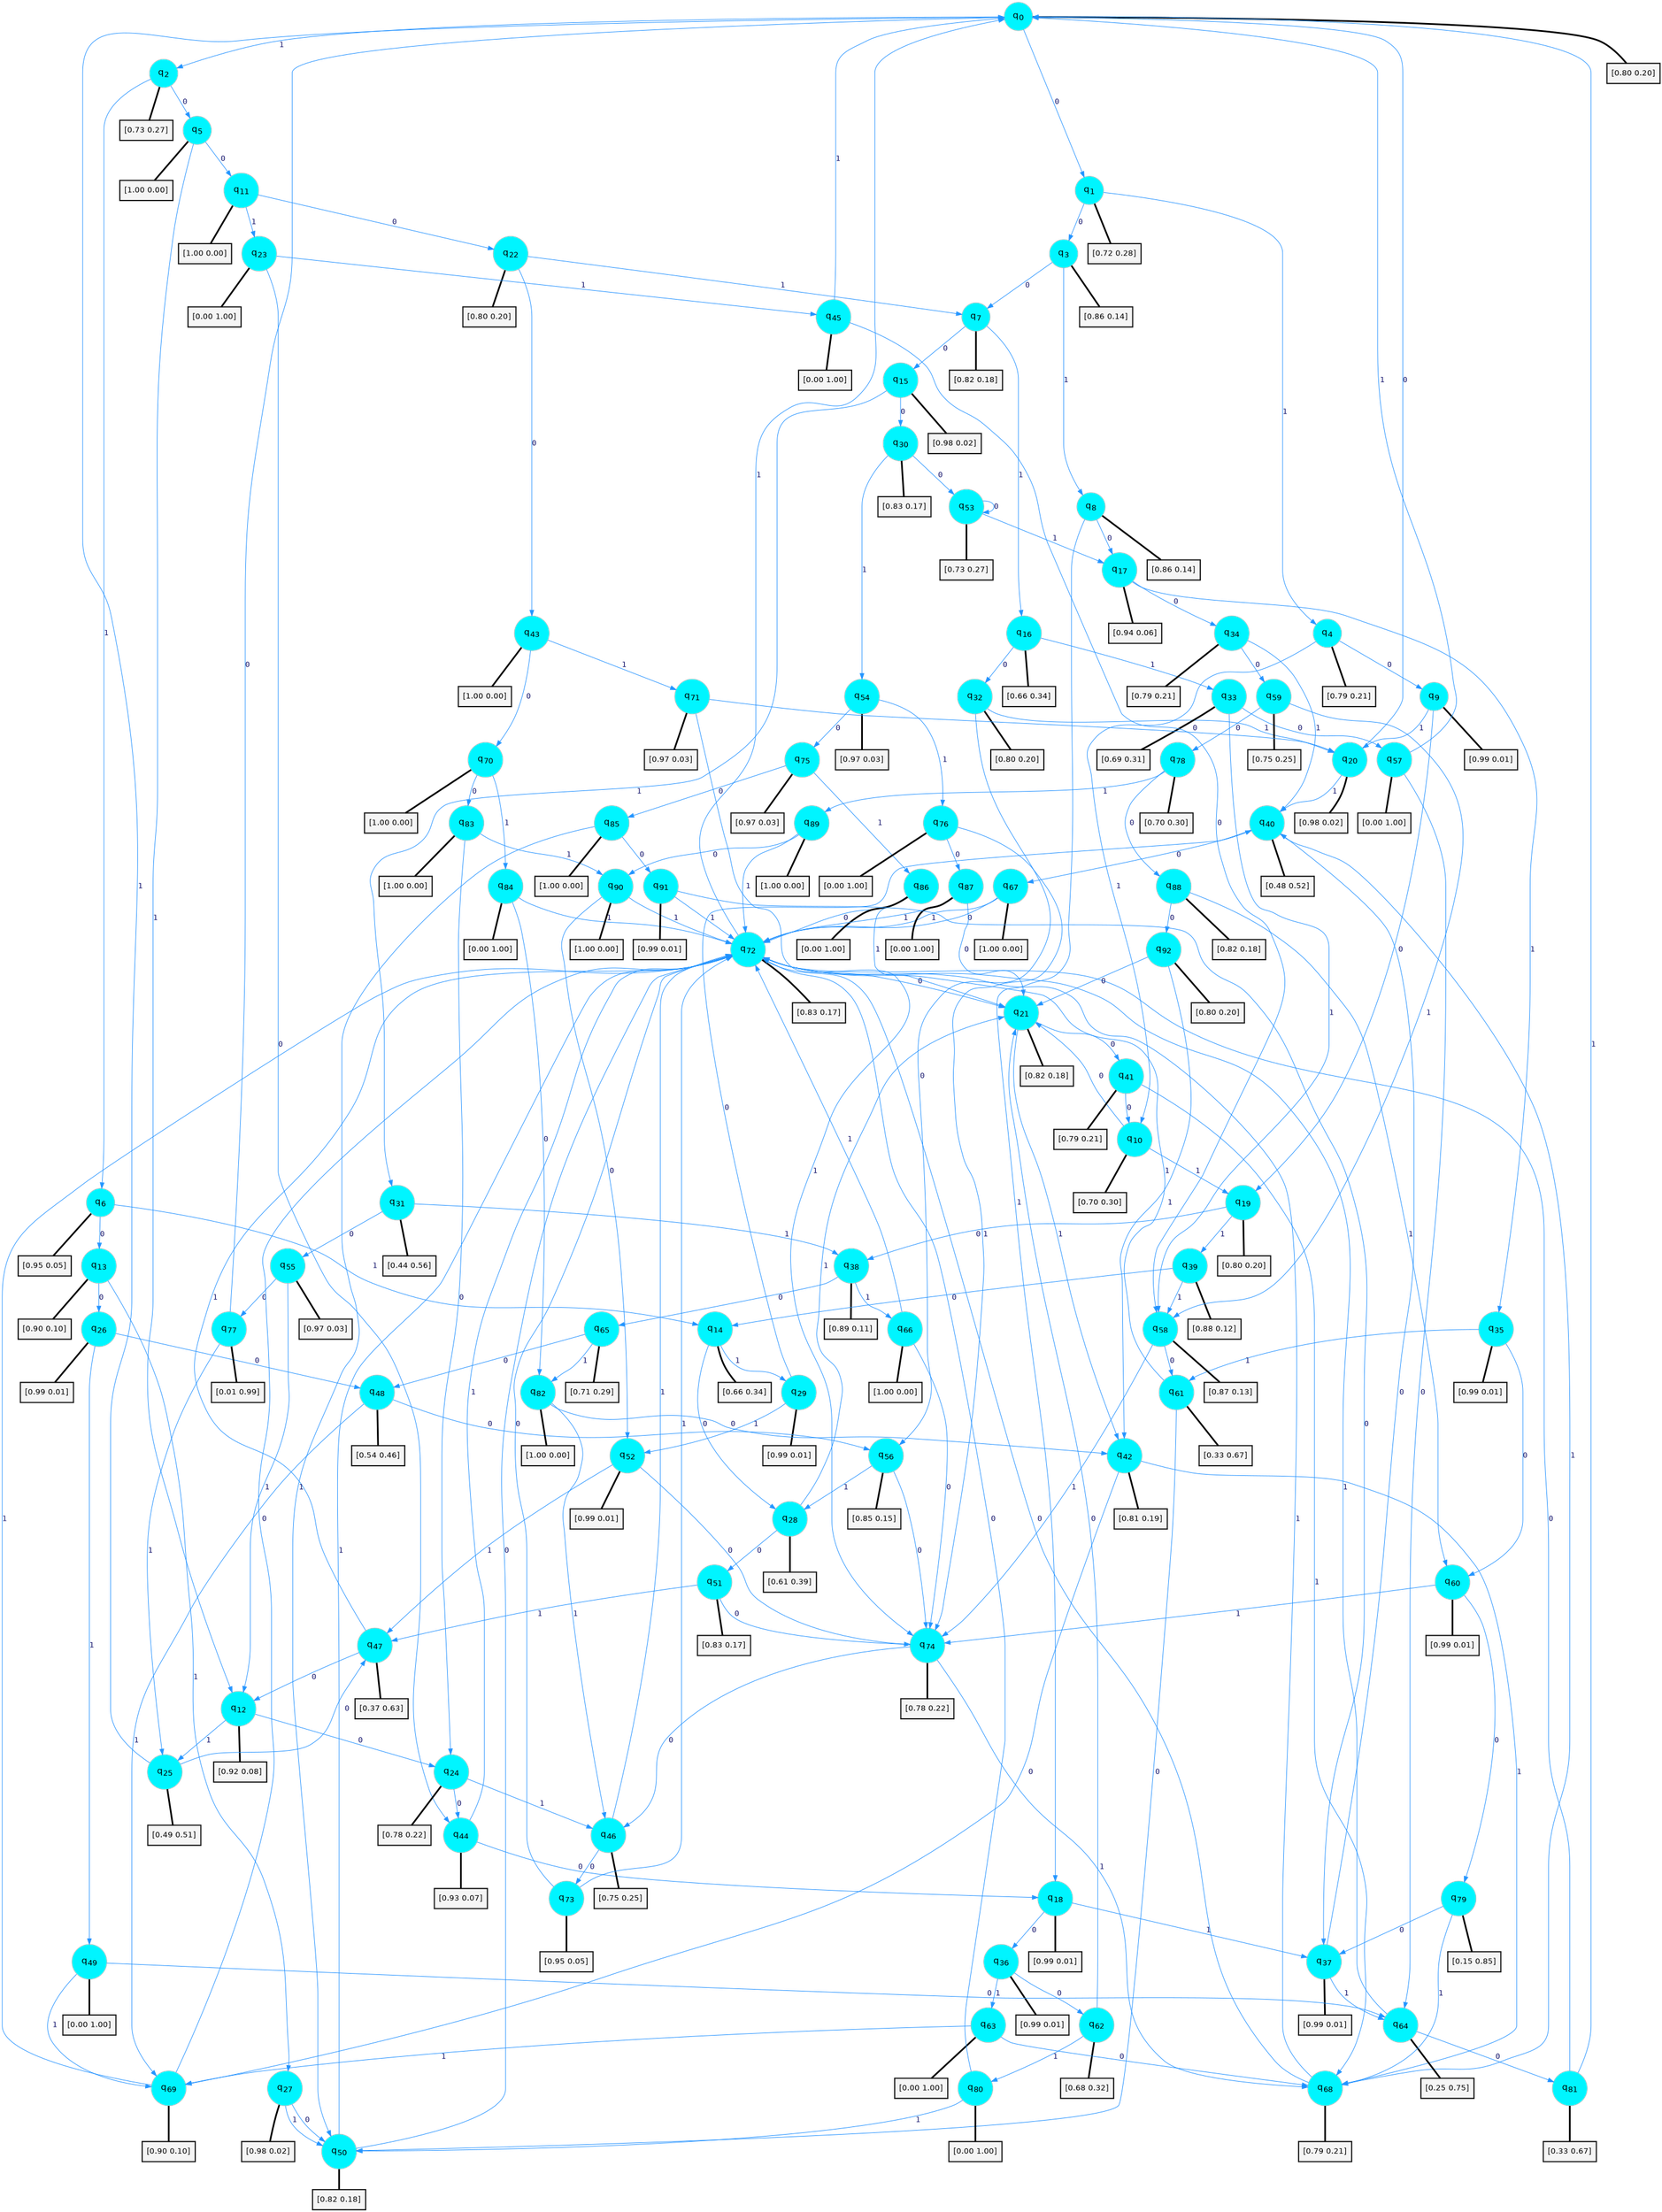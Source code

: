 digraph G {
graph [
bgcolor=transparent, dpi=300, rankdir=TD, size="40,25"];
node [
color=gray, fillcolor=turquoise1, fontcolor=black, fontname=Helvetica, fontsize=16, fontweight=bold, shape=circle, style=filled];
edge [
arrowsize=1, color=dodgerblue1, fontcolor=midnightblue, fontname=courier, fontweight=bold, penwidth=1, style=solid, weight=20];
0[label=<q<SUB>0</SUB>>];
1[label=<q<SUB>1</SUB>>];
2[label=<q<SUB>2</SUB>>];
3[label=<q<SUB>3</SUB>>];
4[label=<q<SUB>4</SUB>>];
5[label=<q<SUB>5</SUB>>];
6[label=<q<SUB>6</SUB>>];
7[label=<q<SUB>7</SUB>>];
8[label=<q<SUB>8</SUB>>];
9[label=<q<SUB>9</SUB>>];
10[label=<q<SUB>10</SUB>>];
11[label=<q<SUB>11</SUB>>];
12[label=<q<SUB>12</SUB>>];
13[label=<q<SUB>13</SUB>>];
14[label=<q<SUB>14</SUB>>];
15[label=<q<SUB>15</SUB>>];
16[label=<q<SUB>16</SUB>>];
17[label=<q<SUB>17</SUB>>];
18[label=<q<SUB>18</SUB>>];
19[label=<q<SUB>19</SUB>>];
20[label=<q<SUB>20</SUB>>];
21[label=<q<SUB>21</SUB>>];
22[label=<q<SUB>22</SUB>>];
23[label=<q<SUB>23</SUB>>];
24[label=<q<SUB>24</SUB>>];
25[label=<q<SUB>25</SUB>>];
26[label=<q<SUB>26</SUB>>];
27[label=<q<SUB>27</SUB>>];
28[label=<q<SUB>28</SUB>>];
29[label=<q<SUB>29</SUB>>];
30[label=<q<SUB>30</SUB>>];
31[label=<q<SUB>31</SUB>>];
32[label=<q<SUB>32</SUB>>];
33[label=<q<SUB>33</SUB>>];
34[label=<q<SUB>34</SUB>>];
35[label=<q<SUB>35</SUB>>];
36[label=<q<SUB>36</SUB>>];
37[label=<q<SUB>37</SUB>>];
38[label=<q<SUB>38</SUB>>];
39[label=<q<SUB>39</SUB>>];
40[label=<q<SUB>40</SUB>>];
41[label=<q<SUB>41</SUB>>];
42[label=<q<SUB>42</SUB>>];
43[label=<q<SUB>43</SUB>>];
44[label=<q<SUB>44</SUB>>];
45[label=<q<SUB>45</SUB>>];
46[label=<q<SUB>46</SUB>>];
47[label=<q<SUB>47</SUB>>];
48[label=<q<SUB>48</SUB>>];
49[label=<q<SUB>49</SUB>>];
50[label=<q<SUB>50</SUB>>];
51[label=<q<SUB>51</SUB>>];
52[label=<q<SUB>52</SUB>>];
53[label=<q<SUB>53</SUB>>];
54[label=<q<SUB>54</SUB>>];
55[label=<q<SUB>55</SUB>>];
56[label=<q<SUB>56</SUB>>];
57[label=<q<SUB>57</SUB>>];
58[label=<q<SUB>58</SUB>>];
59[label=<q<SUB>59</SUB>>];
60[label=<q<SUB>60</SUB>>];
61[label=<q<SUB>61</SUB>>];
62[label=<q<SUB>62</SUB>>];
63[label=<q<SUB>63</SUB>>];
64[label=<q<SUB>64</SUB>>];
65[label=<q<SUB>65</SUB>>];
66[label=<q<SUB>66</SUB>>];
67[label=<q<SUB>67</SUB>>];
68[label=<q<SUB>68</SUB>>];
69[label=<q<SUB>69</SUB>>];
70[label=<q<SUB>70</SUB>>];
71[label=<q<SUB>71</SUB>>];
72[label=<q<SUB>72</SUB>>];
73[label=<q<SUB>73</SUB>>];
74[label=<q<SUB>74</SUB>>];
75[label=<q<SUB>75</SUB>>];
76[label=<q<SUB>76</SUB>>];
77[label=<q<SUB>77</SUB>>];
78[label=<q<SUB>78</SUB>>];
79[label=<q<SUB>79</SUB>>];
80[label=<q<SUB>80</SUB>>];
81[label=<q<SUB>81</SUB>>];
82[label=<q<SUB>82</SUB>>];
83[label=<q<SUB>83</SUB>>];
84[label=<q<SUB>84</SUB>>];
85[label=<q<SUB>85</SUB>>];
86[label=<q<SUB>86</SUB>>];
87[label=<q<SUB>87</SUB>>];
88[label=<q<SUB>88</SUB>>];
89[label=<q<SUB>89</SUB>>];
90[label=<q<SUB>90</SUB>>];
91[label=<q<SUB>91</SUB>>];
92[label=<q<SUB>92</SUB>>];
93[label="[0.80 0.20]", shape=box,fontcolor=black, fontname=Helvetica, fontsize=14, penwidth=2, fillcolor=whitesmoke,color=black];
94[label="[0.72 0.28]", shape=box,fontcolor=black, fontname=Helvetica, fontsize=14, penwidth=2, fillcolor=whitesmoke,color=black];
95[label="[0.73 0.27]", shape=box,fontcolor=black, fontname=Helvetica, fontsize=14, penwidth=2, fillcolor=whitesmoke,color=black];
96[label="[0.86 0.14]", shape=box,fontcolor=black, fontname=Helvetica, fontsize=14, penwidth=2, fillcolor=whitesmoke,color=black];
97[label="[0.79 0.21]", shape=box,fontcolor=black, fontname=Helvetica, fontsize=14, penwidth=2, fillcolor=whitesmoke,color=black];
98[label="[1.00 0.00]", shape=box,fontcolor=black, fontname=Helvetica, fontsize=14, penwidth=2, fillcolor=whitesmoke,color=black];
99[label="[0.95 0.05]", shape=box,fontcolor=black, fontname=Helvetica, fontsize=14, penwidth=2, fillcolor=whitesmoke,color=black];
100[label="[0.82 0.18]", shape=box,fontcolor=black, fontname=Helvetica, fontsize=14, penwidth=2, fillcolor=whitesmoke,color=black];
101[label="[0.86 0.14]", shape=box,fontcolor=black, fontname=Helvetica, fontsize=14, penwidth=2, fillcolor=whitesmoke,color=black];
102[label="[0.99 0.01]", shape=box,fontcolor=black, fontname=Helvetica, fontsize=14, penwidth=2, fillcolor=whitesmoke,color=black];
103[label="[0.70 0.30]", shape=box,fontcolor=black, fontname=Helvetica, fontsize=14, penwidth=2, fillcolor=whitesmoke,color=black];
104[label="[1.00 0.00]", shape=box,fontcolor=black, fontname=Helvetica, fontsize=14, penwidth=2, fillcolor=whitesmoke,color=black];
105[label="[0.92 0.08]", shape=box,fontcolor=black, fontname=Helvetica, fontsize=14, penwidth=2, fillcolor=whitesmoke,color=black];
106[label="[0.90 0.10]", shape=box,fontcolor=black, fontname=Helvetica, fontsize=14, penwidth=2, fillcolor=whitesmoke,color=black];
107[label="[0.66 0.34]", shape=box,fontcolor=black, fontname=Helvetica, fontsize=14, penwidth=2, fillcolor=whitesmoke,color=black];
108[label="[0.98 0.02]", shape=box,fontcolor=black, fontname=Helvetica, fontsize=14, penwidth=2, fillcolor=whitesmoke,color=black];
109[label="[0.66 0.34]", shape=box,fontcolor=black, fontname=Helvetica, fontsize=14, penwidth=2, fillcolor=whitesmoke,color=black];
110[label="[0.94 0.06]", shape=box,fontcolor=black, fontname=Helvetica, fontsize=14, penwidth=2, fillcolor=whitesmoke,color=black];
111[label="[0.99 0.01]", shape=box,fontcolor=black, fontname=Helvetica, fontsize=14, penwidth=2, fillcolor=whitesmoke,color=black];
112[label="[0.80 0.20]", shape=box,fontcolor=black, fontname=Helvetica, fontsize=14, penwidth=2, fillcolor=whitesmoke,color=black];
113[label="[0.98 0.02]", shape=box,fontcolor=black, fontname=Helvetica, fontsize=14, penwidth=2, fillcolor=whitesmoke,color=black];
114[label="[0.82 0.18]", shape=box,fontcolor=black, fontname=Helvetica, fontsize=14, penwidth=2, fillcolor=whitesmoke,color=black];
115[label="[0.80 0.20]", shape=box,fontcolor=black, fontname=Helvetica, fontsize=14, penwidth=2, fillcolor=whitesmoke,color=black];
116[label="[0.00 1.00]", shape=box,fontcolor=black, fontname=Helvetica, fontsize=14, penwidth=2, fillcolor=whitesmoke,color=black];
117[label="[0.78 0.22]", shape=box,fontcolor=black, fontname=Helvetica, fontsize=14, penwidth=2, fillcolor=whitesmoke,color=black];
118[label="[0.49 0.51]", shape=box,fontcolor=black, fontname=Helvetica, fontsize=14, penwidth=2, fillcolor=whitesmoke,color=black];
119[label="[0.99 0.01]", shape=box,fontcolor=black, fontname=Helvetica, fontsize=14, penwidth=2, fillcolor=whitesmoke,color=black];
120[label="[0.98 0.02]", shape=box,fontcolor=black, fontname=Helvetica, fontsize=14, penwidth=2, fillcolor=whitesmoke,color=black];
121[label="[0.61 0.39]", shape=box,fontcolor=black, fontname=Helvetica, fontsize=14, penwidth=2, fillcolor=whitesmoke,color=black];
122[label="[0.99 0.01]", shape=box,fontcolor=black, fontname=Helvetica, fontsize=14, penwidth=2, fillcolor=whitesmoke,color=black];
123[label="[0.83 0.17]", shape=box,fontcolor=black, fontname=Helvetica, fontsize=14, penwidth=2, fillcolor=whitesmoke,color=black];
124[label="[0.44 0.56]", shape=box,fontcolor=black, fontname=Helvetica, fontsize=14, penwidth=2, fillcolor=whitesmoke,color=black];
125[label="[0.80 0.20]", shape=box,fontcolor=black, fontname=Helvetica, fontsize=14, penwidth=2, fillcolor=whitesmoke,color=black];
126[label="[0.69 0.31]", shape=box,fontcolor=black, fontname=Helvetica, fontsize=14, penwidth=2, fillcolor=whitesmoke,color=black];
127[label="[0.79 0.21]", shape=box,fontcolor=black, fontname=Helvetica, fontsize=14, penwidth=2, fillcolor=whitesmoke,color=black];
128[label="[0.99 0.01]", shape=box,fontcolor=black, fontname=Helvetica, fontsize=14, penwidth=2, fillcolor=whitesmoke,color=black];
129[label="[0.99 0.01]", shape=box,fontcolor=black, fontname=Helvetica, fontsize=14, penwidth=2, fillcolor=whitesmoke,color=black];
130[label="[0.99 0.01]", shape=box,fontcolor=black, fontname=Helvetica, fontsize=14, penwidth=2, fillcolor=whitesmoke,color=black];
131[label="[0.89 0.11]", shape=box,fontcolor=black, fontname=Helvetica, fontsize=14, penwidth=2, fillcolor=whitesmoke,color=black];
132[label="[0.88 0.12]", shape=box,fontcolor=black, fontname=Helvetica, fontsize=14, penwidth=2, fillcolor=whitesmoke,color=black];
133[label="[0.48 0.52]", shape=box,fontcolor=black, fontname=Helvetica, fontsize=14, penwidth=2, fillcolor=whitesmoke,color=black];
134[label="[0.79 0.21]", shape=box,fontcolor=black, fontname=Helvetica, fontsize=14, penwidth=2, fillcolor=whitesmoke,color=black];
135[label="[0.81 0.19]", shape=box,fontcolor=black, fontname=Helvetica, fontsize=14, penwidth=2, fillcolor=whitesmoke,color=black];
136[label="[1.00 0.00]", shape=box,fontcolor=black, fontname=Helvetica, fontsize=14, penwidth=2, fillcolor=whitesmoke,color=black];
137[label="[0.93 0.07]", shape=box,fontcolor=black, fontname=Helvetica, fontsize=14, penwidth=2, fillcolor=whitesmoke,color=black];
138[label="[0.00 1.00]", shape=box,fontcolor=black, fontname=Helvetica, fontsize=14, penwidth=2, fillcolor=whitesmoke,color=black];
139[label="[0.75 0.25]", shape=box,fontcolor=black, fontname=Helvetica, fontsize=14, penwidth=2, fillcolor=whitesmoke,color=black];
140[label="[0.37 0.63]", shape=box,fontcolor=black, fontname=Helvetica, fontsize=14, penwidth=2, fillcolor=whitesmoke,color=black];
141[label="[0.54 0.46]", shape=box,fontcolor=black, fontname=Helvetica, fontsize=14, penwidth=2, fillcolor=whitesmoke,color=black];
142[label="[0.00 1.00]", shape=box,fontcolor=black, fontname=Helvetica, fontsize=14, penwidth=2, fillcolor=whitesmoke,color=black];
143[label="[0.82 0.18]", shape=box,fontcolor=black, fontname=Helvetica, fontsize=14, penwidth=2, fillcolor=whitesmoke,color=black];
144[label="[0.83 0.17]", shape=box,fontcolor=black, fontname=Helvetica, fontsize=14, penwidth=2, fillcolor=whitesmoke,color=black];
145[label="[0.99 0.01]", shape=box,fontcolor=black, fontname=Helvetica, fontsize=14, penwidth=2, fillcolor=whitesmoke,color=black];
146[label="[0.73 0.27]", shape=box,fontcolor=black, fontname=Helvetica, fontsize=14, penwidth=2, fillcolor=whitesmoke,color=black];
147[label="[0.97 0.03]", shape=box,fontcolor=black, fontname=Helvetica, fontsize=14, penwidth=2, fillcolor=whitesmoke,color=black];
148[label="[0.97 0.03]", shape=box,fontcolor=black, fontname=Helvetica, fontsize=14, penwidth=2, fillcolor=whitesmoke,color=black];
149[label="[0.85 0.15]", shape=box,fontcolor=black, fontname=Helvetica, fontsize=14, penwidth=2, fillcolor=whitesmoke,color=black];
150[label="[0.00 1.00]", shape=box,fontcolor=black, fontname=Helvetica, fontsize=14, penwidth=2, fillcolor=whitesmoke,color=black];
151[label="[0.87 0.13]", shape=box,fontcolor=black, fontname=Helvetica, fontsize=14, penwidth=2, fillcolor=whitesmoke,color=black];
152[label="[0.75 0.25]", shape=box,fontcolor=black, fontname=Helvetica, fontsize=14, penwidth=2, fillcolor=whitesmoke,color=black];
153[label="[0.99 0.01]", shape=box,fontcolor=black, fontname=Helvetica, fontsize=14, penwidth=2, fillcolor=whitesmoke,color=black];
154[label="[0.33 0.67]", shape=box,fontcolor=black, fontname=Helvetica, fontsize=14, penwidth=2, fillcolor=whitesmoke,color=black];
155[label="[0.68 0.32]", shape=box,fontcolor=black, fontname=Helvetica, fontsize=14, penwidth=2, fillcolor=whitesmoke,color=black];
156[label="[0.00 1.00]", shape=box,fontcolor=black, fontname=Helvetica, fontsize=14, penwidth=2, fillcolor=whitesmoke,color=black];
157[label="[0.25 0.75]", shape=box,fontcolor=black, fontname=Helvetica, fontsize=14, penwidth=2, fillcolor=whitesmoke,color=black];
158[label="[0.71 0.29]", shape=box,fontcolor=black, fontname=Helvetica, fontsize=14, penwidth=2, fillcolor=whitesmoke,color=black];
159[label="[1.00 0.00]", shape=box,fontcolor=black, fontname=Helvetica, fontsize=14, penwidth=2, fillcolor=whitesmoke,color=black];
160[label="[1.00 0.00]", shape=box,fontcolor=black, fontname=Helvetica, fontsize=14, penwidth=2, fillcolor=whitesmoke,color=black];
161[label="[0.79 0.21]", shape=box,fontcolor=black, fontname=Helvetica, fontsize=14, penwidth=2, fillcolor=whitesmoke,color=black];
162[label="[0.90 0.10]", shape=box,fontcolor=black, fontname=Helvetica, fontsize=14, penwidth=2, fillcolor=whitesmoke,color=black];
163[label="[1.00 0.00]", shape=box,fontcolor=black, fontname=Helvetica, fontsize=14, penwidth=2, fillcolor=whitesmoke,color=black];
164[label="[0.97 0.03]", shape=box,fontcolor=black, fontname=Helvetica, fontsize=14, penwidth=2, fillcolor=whitesmoke,color=black];
165[label="[0.83 0.17]", shape=box,fontcolor=black, fontname=Helvetica, fontsize=14, penwidth=2, fillcolor=whitesmoke,color=black];
166[label="[0.95 0.05]", shape=box,fontcolor=black, fontname=Helvetica, fontsize=14, penwidth=2, fillcolor=whitesmoke,color=black];
167[label="[0.78 0.22]", shape=box,fontcolor=black, fontname=Helvetica, fontsize=14, penwidth=2, fillcolor=whitesmoke,color=black];
168[label="[0.97 0.03]", shape=box,fontcolor=black, fontname=Helvetica, fontsize=14, penwidth=2, fillcolor=whitesmoke,color=black];
169[label="[0.00 1.00]", shape=box,fontcolor=black, fontname=Helvetica, fontsize=14, penwidth=2, fillcolor=whitesmoke,color=black];
170[label="[0.01 0.99]", shape=box,fontcolor=black, fontname=Helvetica, fontsize=14, penwidth=2, fillcolor=whitesmoke,color=black];
171[label="[0.70 0.30]", shape=box,fontcolor=black, fontname=Helvetica, fontsize=14, penwidth=2, fillcolor=whitesmoke,color=black];
172[label="[0.15 0.85]", shape=box,fontcolor=black, fontname=Helvetica, fontsize=14, penwidth=2, fillcolor=whitesmoke,color=black];
173[label="[0.00 1.00]", shape=box,fontcolor=black, fontname=Helvetica, fontsize=14, penwidth=2, fillcolor=whitesmoke,color=black];
174[label="[0.33 0.67]", shape=box,fontcolor=black, fontname=Helvetica, fontsize=14, penwidth=2, fillcolor=whitesmoke,color=black];
175[label="[1.00 0.00]", shape=box,fontcolor=black, fontname=Helvetica, fontsize=14, penwidth=2, fillcolor=whitesmoke,color=black];
176[label="[1.00 0.00]", shape=box,fontcolor=black, fontname=Helvetica, fontsize=14, penwidth=2, fillcolor=whitesmoke,color=black];
177[label="[0.00 1.00]", shape=box,fontcolor=black, fontname=Helvetica, fontsize=14, penwidth=2, fillcolor=whitesmoke,color=black];
178[label="[1.00 0.00]", shape=box,fontcolor=black, fontname=Helvetica, fontsize=14, penwidth=2, fillcolor=whitesmoke,color=black];
179[label="[0.00 1.00]", shape=box,fontcolor=black, fontname=Helvetica, fontsize=14, penwidth=2, fillcolor=whitesmoke,color=black];
180[label="[0.00 1.00]", shape=box,fontcolor=black, fontname=Helvetica, fontsize=14, penwidth=2, fillcolor=whitesmoke,color=black];
181[label="[0.82 0.18]", shape=box,fontcolor=black, fontname=Helvetica, fontsize=14, penwidth=2, fillcolor=whitesmoke,color=black];
182[label="[1.00 0.00]", shape=box,fontcolor=black, fontname=Helvetica, fontsize=14, penwidth=2, fillcolor=whitesmoke,color=black];
183[label="[1.00 0.00]", shape=box,fontcolor=black, fontname=Helvetica, fontsize=14, penwidth=2, fillcolor=whitesmoke,color=black];
184[label="[0.99 0.01]", shape=box,fontcolor=black, fontname=Helvetica, fontsize=14, penwidth=2, fillcolor=whitesmoke,color=black];
185[label="[0.80 0.20]", shape=box,fontcolor=black, fontname=Helvetica, fontsize=14, penwidth=2, fillcolor=whitesmoke,color=black];
0->1 [label=0];
0->2 [label=1];
0->93 [arrowhead=none, penwidth=3,color=black];
1->3 [label=0];
1->4 [label=1];
1->94 [arrowhead=none, penwidth=3,color=black];
2->5 [label=0];
2->6 [label=1];
2->95 [arrowhead=none, penwidth=3,color=black];
3->7 [label=0];
3->8 [label=1];
3->96 [arrowhead=none, penwidth=3,color=black];
4->9 [label=0];
4->10 [label=1];
4->97 [arrowhead=none, penwidth=3,color=black];
5->11 [label=0];
5->12 [label=1];
5->98 [arrowhead=none, penwidth=3,color=black];
6->13 [label=0];
6->14 [label=1];
6->99 [arrowhead=none, penwidth=3,color=black];
7->15 [label=0];
7->16 [label=1];
7->100 [arrowhead=none, penwidth=3,color=black];
8->17 [label=0];
8->18 [label=1];
8->101 [arrowhead=none, penwidth=3,color=black];
9->19 [label=0];
9->20 [label=1];
9->102 [arrowhead=none, penwidth=3,color=black];
10->21 [label=0];
10->19 [label=1];
10->103 [arrowhead=none, penwidth=3,color=black];
11->22 [label=0];
11->23 [label=1];
11->104 [arrowhead=none, penwidth=3,color=black];
12->24 [label=0];
12->25 [label=1];
12->105 [arrowhead=none, penwidth=3,color=black];
13->26 [label=0];
13->27 [label=1];
13->106 [arrowhead=none, penwidth=3,color=black];
14->28 [label=0];
14->29 [label=1];
14->107 [arrowhead=none, penwidth=3,color=black];
15->30 [label=0];
15->31 [label=1];
15->108 [arrowhead=none, penwidth=3,color=black];
16->32 [label=0];
16->33 [label=1];
16->109 [arrowhead=none, penwidth=3,color=black];
17->34 [label=0];
17->35 [label=1];
17->110 [arrowhead=none, penwidth=3,color=black];
18->36 [label=0];
18->37 [label=1];
18->111 [arrowhead=none, penwidth=3,color=black];
19->38 [label=0];
19->39 [label=1];
19->112 [arrowhead=none, penwidth=3,color=black];
20->0 [label=0];
20->40 [label=1];
20->113 [arrowhead=none, penwidth=3,color=black];
21->41 [label=0];
21->42 [label=1];
21->114 [arrowhead=none, penwidth=3,color=black];
22->43 [label=0];
22->7 [label=1];
22->115 [arrowhead=none, penwidth=3,color=black];
23->44 [label=0];
23->45 [label=1];
23->116 [arrowhead=none, penwidth=3,color=black];
24->44 [label=0];
24->46 [label=1];
24->117 [arrowhead=none, penwidth=3,color=black];
25->47 [label=0];
25->0 [label=1];
25->118 [arrowhead=none, penwidth=3,color=black];
26->48 [label=0];
26->49 [label=1];
26->119 [arrowhead=none, penwidth=3,color=black];
27->50 [label=0];
27->50 [label=1];
27->120 [arrowhead=none, penwidth=3,color=black];
28->51 [label=0];
28->21 [label=1];
28->121 [arrowhead=none, penwidth=3,color=black];
29->40 [label=0];
29->52 [label=1];
29->122 [arrowhead=none, penwidth=3,color=black];
30->53 [label=0];
30->54 [label=1];
30->123 [arrowhead=none, penwidth=3,color=black];
31->55 [label=0];
31->38 [label=1];
31->124 [arrowhead=none, penwidth=3,color=black];
32->56 [label=0];
32->20 [label=1];
32->125 [arrowhead=none, penwidth=3,color=black];
33->57 [label=0];
33->58 [label=1];
33->126 [arrowhead=none, penwidth=3,color=black];
34->59 [label=0];
34->40 [label=1];
34->127 [arrowhead=none, penwidth=3,color=black];
35->60 [label=0];
35->61 [label=1];
35->128 [arrowhead=none, penwidth=3,color=black];
36->62 [label=0];
36->63 [label=1];
36->129 [arrowhead=none, penwidth=3,color=black];
37->40 [label=0];
37->64 [label=1];
37->130 [arrowhead=none, penwidth=3,color=black];
38->65 [label=0];
38->66 [label=1];
38->131 [arrowhead=none, penwidth=3,color=black];
39->14 [label=0];
39->58 [label=1];
39->132 [arrowhead=none, penwidth=3,color=black];
40->67 [label=0];
40->68 [label=1];
40->133 [arrowhead=none, penwidth=3,color=black];
41->10 [label=0];
41->68 [label=1];
41->134 [arrowhead=none, penwidth=3,color=black];
42->69 [label=0];
42->68 [label=1];
42->135 [arrowhead=none, penwidth=3,color=black];
43->70 [label=0];
43->71 [label=1];
43->136 [arrowhead=none, penwidth=3,color=black];
44->18 [label=0];
44->72 [label=1];
44->137 [arrowhead=none, penwidth=3,color=black];
45->58 [label=0];
45->0 [label=1];
45->138 [arrowhead=none, penwidth=3,color=black];
46->73 [label=0];
46->72 [label=1];
46->139 [arrowhead=none, penwidth=3,color=black];
47->12 [label=0];
47->72 [label=1];
47->140 [arrowhead=none, penwidth=3,color=black];
48->56 [label=0];
48->69 [label=1];
48->141 [arrowhead=none, penwidth=3,color=black];
49->64 [label=0];
49->69 [label=1];
49->142 [arrowhead=none, penwidth=3,color=black];
50->72 [label=0];
50->72 [label=1];
50->143 [arrowhead=none, penwidth=3,color=black];
51->74 [label=0];
51->47 [label=1];
51->144 [arrowhead=none, penwidth=3,color=black];
52->74 [label=0];
52->47 [label=1];
52->145 [arrowhead=none, penwidth=3,color=black];
53->53 [label=0];
53->17 [label=1];
53->146 [arrowhead=none, penwidth=3,color=black];
54->75 [label=0];
54->76 [label=1];
54->147 [arrowhead=none, penwidth=3,color=black];
55->77 [label=0];
55->12 [label=1];
55->148 [arrowhead=none, penwidth=3,color=black];
56->74 [label=0];
56->28 [label=1];
56->149 [arrowhead=none, penwidth=3,color=black];
57->64 [label=0];
57->0 [label=1];
57->150 [arrowhead=none, penwidth=3,color=black];
58->61 [label=0];
58->74 [label=1];
58->151 [arrowhead=none, penwidth=3,color=black];
59->78 [label=0];
59->58 [label=1];
59->152 [arrowhead=none, penwidth=3,color=black];
60->79 [label=0];
60->74 [label=1];
60->153 [arrowhead=none, penwidth=3,color=black];
61->50 [label=0];
61->72 [label=1];
61->154 [arrowhead=none, penwidth=3,color=black];
62->21 [label=0];
62->80 [label=1];
62->155 [arrowhead=none, penwidth=3,color=black];
63->68 [label=0];
63->69 [label=1];
63->156 [arrowhead=none, penwidth=3,color=black];
64->81 [label=0];
64->72 [label=1];
64->157 [arrowhead=none, penwidth=3,color=black];
65->48 [label=0];
65->82 [label=1];
65->158 [arrowhead=none, penwidth=3,color=black];
66->74 [label=0];
66->72 [label=1];
66->159 [arrowhead=none, penwidth=3,color=black];
67->72 [label=0];
67->72 [label=1];
67->160 [arrowhead=none, penwidth=3,color=black];
68->72 [label=0];
68->72 [label=1];
68->161 [arrowhead=none, penwidth=3,color=black];
69->72 [label=0];
69->72 [label=1];
69->162 [arrowhead=none, penwidth=3,color=black];
70->83 [label=0];
70->84 [label=1];
70->163 [arrowhead=none, penwidth=3,color=black];
71->20 [label=0];
71->74 [label=1];
71->164 [arrowhead=none, penwidth=3,color=black];
72->21 [label=0];
72->0 [label=1];
72->165 [arrowhead=none, penwidth=3,color=black];
73->72 [label=0];
73->72 [label=1];
73->166 [arrowhead=none, penwidth=3,color=black];
74->46 [label=0];
74->68 [label=1];
74->167 [arrowhead=none, penwidth=3,color=black];
75->85 [label=0];
75->86 [label=1];
75->168 [arrowhead=none, penwidth=3,color=black];
76->87 [label=0];
76->74 [label=1];
76->169 [arrowhead=none, penwidth=3,color=black];
77->0 [label=0];
77->25 [label=1];
77->170 [arrowhead=none, penwidth=3,color=black];
78->88 [label=0];
78->89 [label=1];
78->171 [arrowhead=none, penwidth=3,color=black];
79->37 [label=0];
79->68 [label=1];
79->172 [arrowhead=none, penwidth=3,color=black];
80->72 [label=0];
80->50 [label=1];
80->173 [arrowhead=none, penwidth=3,color=black];
81->72 [label=0];
81->0 [label=1];
81->174 [arrowhead=none, penwidth=3,color=black];
82->42 [label=0];
82->46 [label=1];
82->175 [arrowhead=none, penwidth=3,color=black];
83->24 [label=0];
83->90 [label=1];
83->176 [arrowhead=none, penwidth=3,color=black];
84->82 [label=0];
84->72 [label=1];
84->177 [arrowhead=none, penwidth=3,color=black];
85->91 [label=0];
85->50 [label=1];
85->178 [arrowhead=none, penwidth=3,color=black];
86->72 [label=0];
86->21 [label=1];
86->179 [arrowhead=none, penwidth=3,color=black];
87->21 [label=0];
87->72 [label=1];
87->180 [arrowhead=none, penwidth=3,color=black];
88->92 [label=0];
88->60 [label=1];
88->181 [arrowhead=none, penwidth=3,color=black];
89->90 [label=0];
89->72 [label=1];
89->182 [arrowhead=none, penwidth=3,color=black];
90->52 [label=0];
90->72 [label=1];
90->183 [arrowhead=none, penwidth=3,color=black];
91->37 [label=0];
91->72 [label=1];
91->184 [arrowhead=none, penwidth=3,color=black];
92->21 [label=0];
92->42 [label=1];
92->185 [arrowhead=none, penwidth=3,color=black];
}
